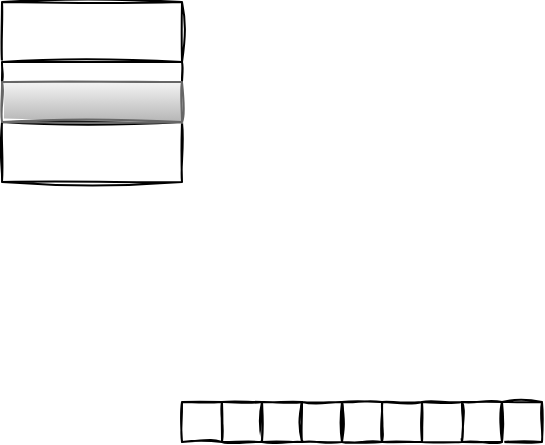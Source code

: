 <mxfile version="14.0.1" type="github">
  <diagram id="ZS9qUTMn806-23BdWWmp" name="Page-1">
    <mxGraphModel dx="1348" dy="703" grid="1" gridSize="10" guides="1" tooltips="1" connect="1" arrows="1" fold="1" page="1" pageScale="1" pageWidth="827" pageHeight="1169" background="none" math="0" shadow="0">
      <root>
        <mxCell id="0" />
        <mxCell id="1" parent="0" />
        <mxCell id="_L5JNgdixkdSD8Y0PR4u-4" value="" style="rounded=0;whiteSpace=wrap;html=1;sketch=1;gradientColor=none;" vertex="1" parent="1">
          <mxGeometry x="70" y="80" width="90" height="30" as="geometry" />
        </mxCell>
        <mxCell id="_L5JNgdixkdSD8Y0PR4u-5" value="" style="rounded=0;whiteSpace=wrap;html=1;sketch=1;gradientColor=none;" vertex="1" parent="1">
          <mxGeometry x="70" y="110" width="90" height="10" as="geometry" />
        </mxCell>
        <mxCell id="_L5JNgdixkdSD8Y0PR4u-6" value="" style="rounded=0;whiteSpace=wrap;html=1;sketch=1;gradientColor=none;" vertex="1" parent="1">
          <mxGeometry x="70" y="140" width="90" height="30" as="geometry" />
        </mxCell>
        <mxCell id="_L5JNgdixkdSD8Y0PR4u-7" value="" style="rounded=0;whiteSpace=wrap;html=1;sketch=1;fillColor=#f5f5f5;strokeColor=#666666;gradientColor=#b3b3b3;" vertex="1" parent="1">
          <mxGeometry x="70" y="120" width="90" height="20" as="geometry" />
        </mxCell>
        <mxCell id="_L5JNgdixkdSD8Y0PR4u-31" value="" style="rounded=0;whiteSpace=wrap;html=1;sketch=1;gradientColor=none;" vertex="1" parent="1">
          <mxGeometry x="160" y="280" width="20" height="20" as="geometry" />
        </mxCell>
        <mxCell id="_L5JNgdixkdSD8Y0PR4u-32" value="" style="rounded=0;whiteSpace=wrap;html=1;sketch=1;gradientColor=none;" vertex="1" parent="1">
          <mxGeometry x="180" y="280" width="20" height="20" as="geometry" />
        </mxCell>
        <mxCell id="_L5JNgdixkdSD8Y0PR4u-33" value="" style="rounded=0;whiteSpace=wrap;html=1;sketch=1;gradientColor=none;" vertex="1" parent="1">
          <mxGeometry x="320" y="280" width="20" height="20" as="geometry" />
        </mxCell>
        <mxCell id="_L5JNgdixkdSD8Y0PR4u-34" value="" style="rounded=0;whiteSpace=wrap;html=1;sketch=1;gradientColor=none;" vertex="1" parent="1">
          <mxGeometry x="300" y="280" width="20" height="20" as="geometry" />
        </mxCell>
        <mxCell id="_L5JNgdixkdSD8Y0PR4u-35" value="" style="rounded=0;whiteSpace=wrap;html=1;sketch=1;gradientColor=none;" vertex="1" parent="1">
          <mxGeometry x="200" y="280" width="20" height="20" as="geometry" />
        </mxCell>
        <mxCell id="_L5JNgdixkdSD8Y0PR4u-36" value="" style="rounded=0;whiteSpace=wrap;html=1;sketch=1;gradientColor=none;" vertex="1" parent="1">
          <mxGeometry x="280" y="280" width="20" height="20" as="geometry" />
        </mxCell>
        <mxCell id="_L5JNgdixkdSD8Y0PR4u-37" value="" style="rounded=0;whiteSpace=wrap;html=1;sketch=1;gradientColor=none;" vertex="1" parent="1">
          <mxGeometry x="220" y="280" width="20" height="20" as="geometry" />
        </mxCell>
        <mxCell id="_L5JNgdixkdSD8Y0PR4u-38" value="" style="rounded=0;whiteSpace=wrap;html=1;sketch=1;gradientColor=none;" vertex="1" parent="1">
          <mxGeometry x="240" y="280" width="20" height="20" as="geometry" />
        </mxCell>
        <mxCell id="_L5JNgdixkdSD8Y0PR4u-39" value="" style="rounded=0;whiteSpace=wrap;html=1;sketch=1;gradientColor=none;" vertex="1" parent="1">
          <mxGeometry x="260" y="280" width="20" height="20" as="geometry" />
        </mxCell>
      </root>
    </mxGraphModel>
  </diagram>
</mxfile>
